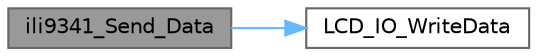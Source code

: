 digraph "ili9341_Send_Data"
{
 // LATEX_PDF_SIZE
  bgcolor="transparent";
  edge [fontname=Helvetica,fontsize=10,labelfontname=Helvetica,labelfontsize=10];
  node [fontname=Helvetica,fontsize=10,shape=box,height=0.2,width=0.4];
  rankdir="LR";
  Node1 [id="Node000001",label="ili9341_Send_Data",height=0.2,width=0.4,color="gray40", fillcolor="grey60", style="filled", fontcolor="black",tooltip="Writes data to the selected LCD register."];
  Node1 -> Node2 [id="edge1_Node000001_Node000002",color="steelblue1",style="solid",tooltip=" "];
  Node2 [id="Node000002",label="LCD_IO_WriteData",height=0.2,width=0.4,color="grey40", fillcolor="white", style="filled",URL="$group___i_l_i9341___exported___functions.html#gaae6ab499c7ca32f026708cbfb5153c97",tooltip="Writes register value."];
}
